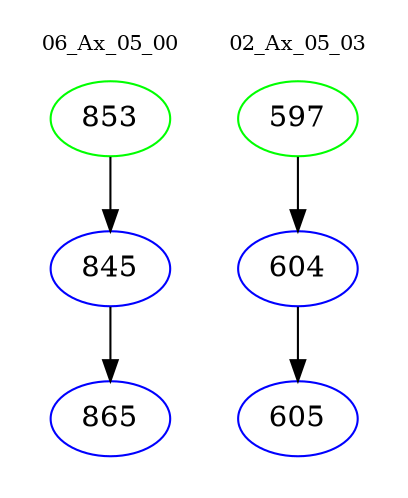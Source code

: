 digraph{
subgraph cluster_0 {
color = white
label = "06_Ax_05_00";
fontsize=10;
T0_853 [label="853", color="green"]
T0_853 -> T0_845 [color="black"]
T0_845 [label="845", color="blue"]
T0_845 -> T0_865 [color="black"]
T0_865 [label="865", color="blue"]
}
subgraph cluster_1 {
color = white
label = "02_Ax_05_03";
fontsize=10;
T1_597 [label="597", color="green"]
T1_597 -> T1_604 [color="black"]
T1_604 [label="604", color="blue"]
T1_604 -> T1_605 [color="black"]
T1_605 [label="605", color="blue"]
}
}
